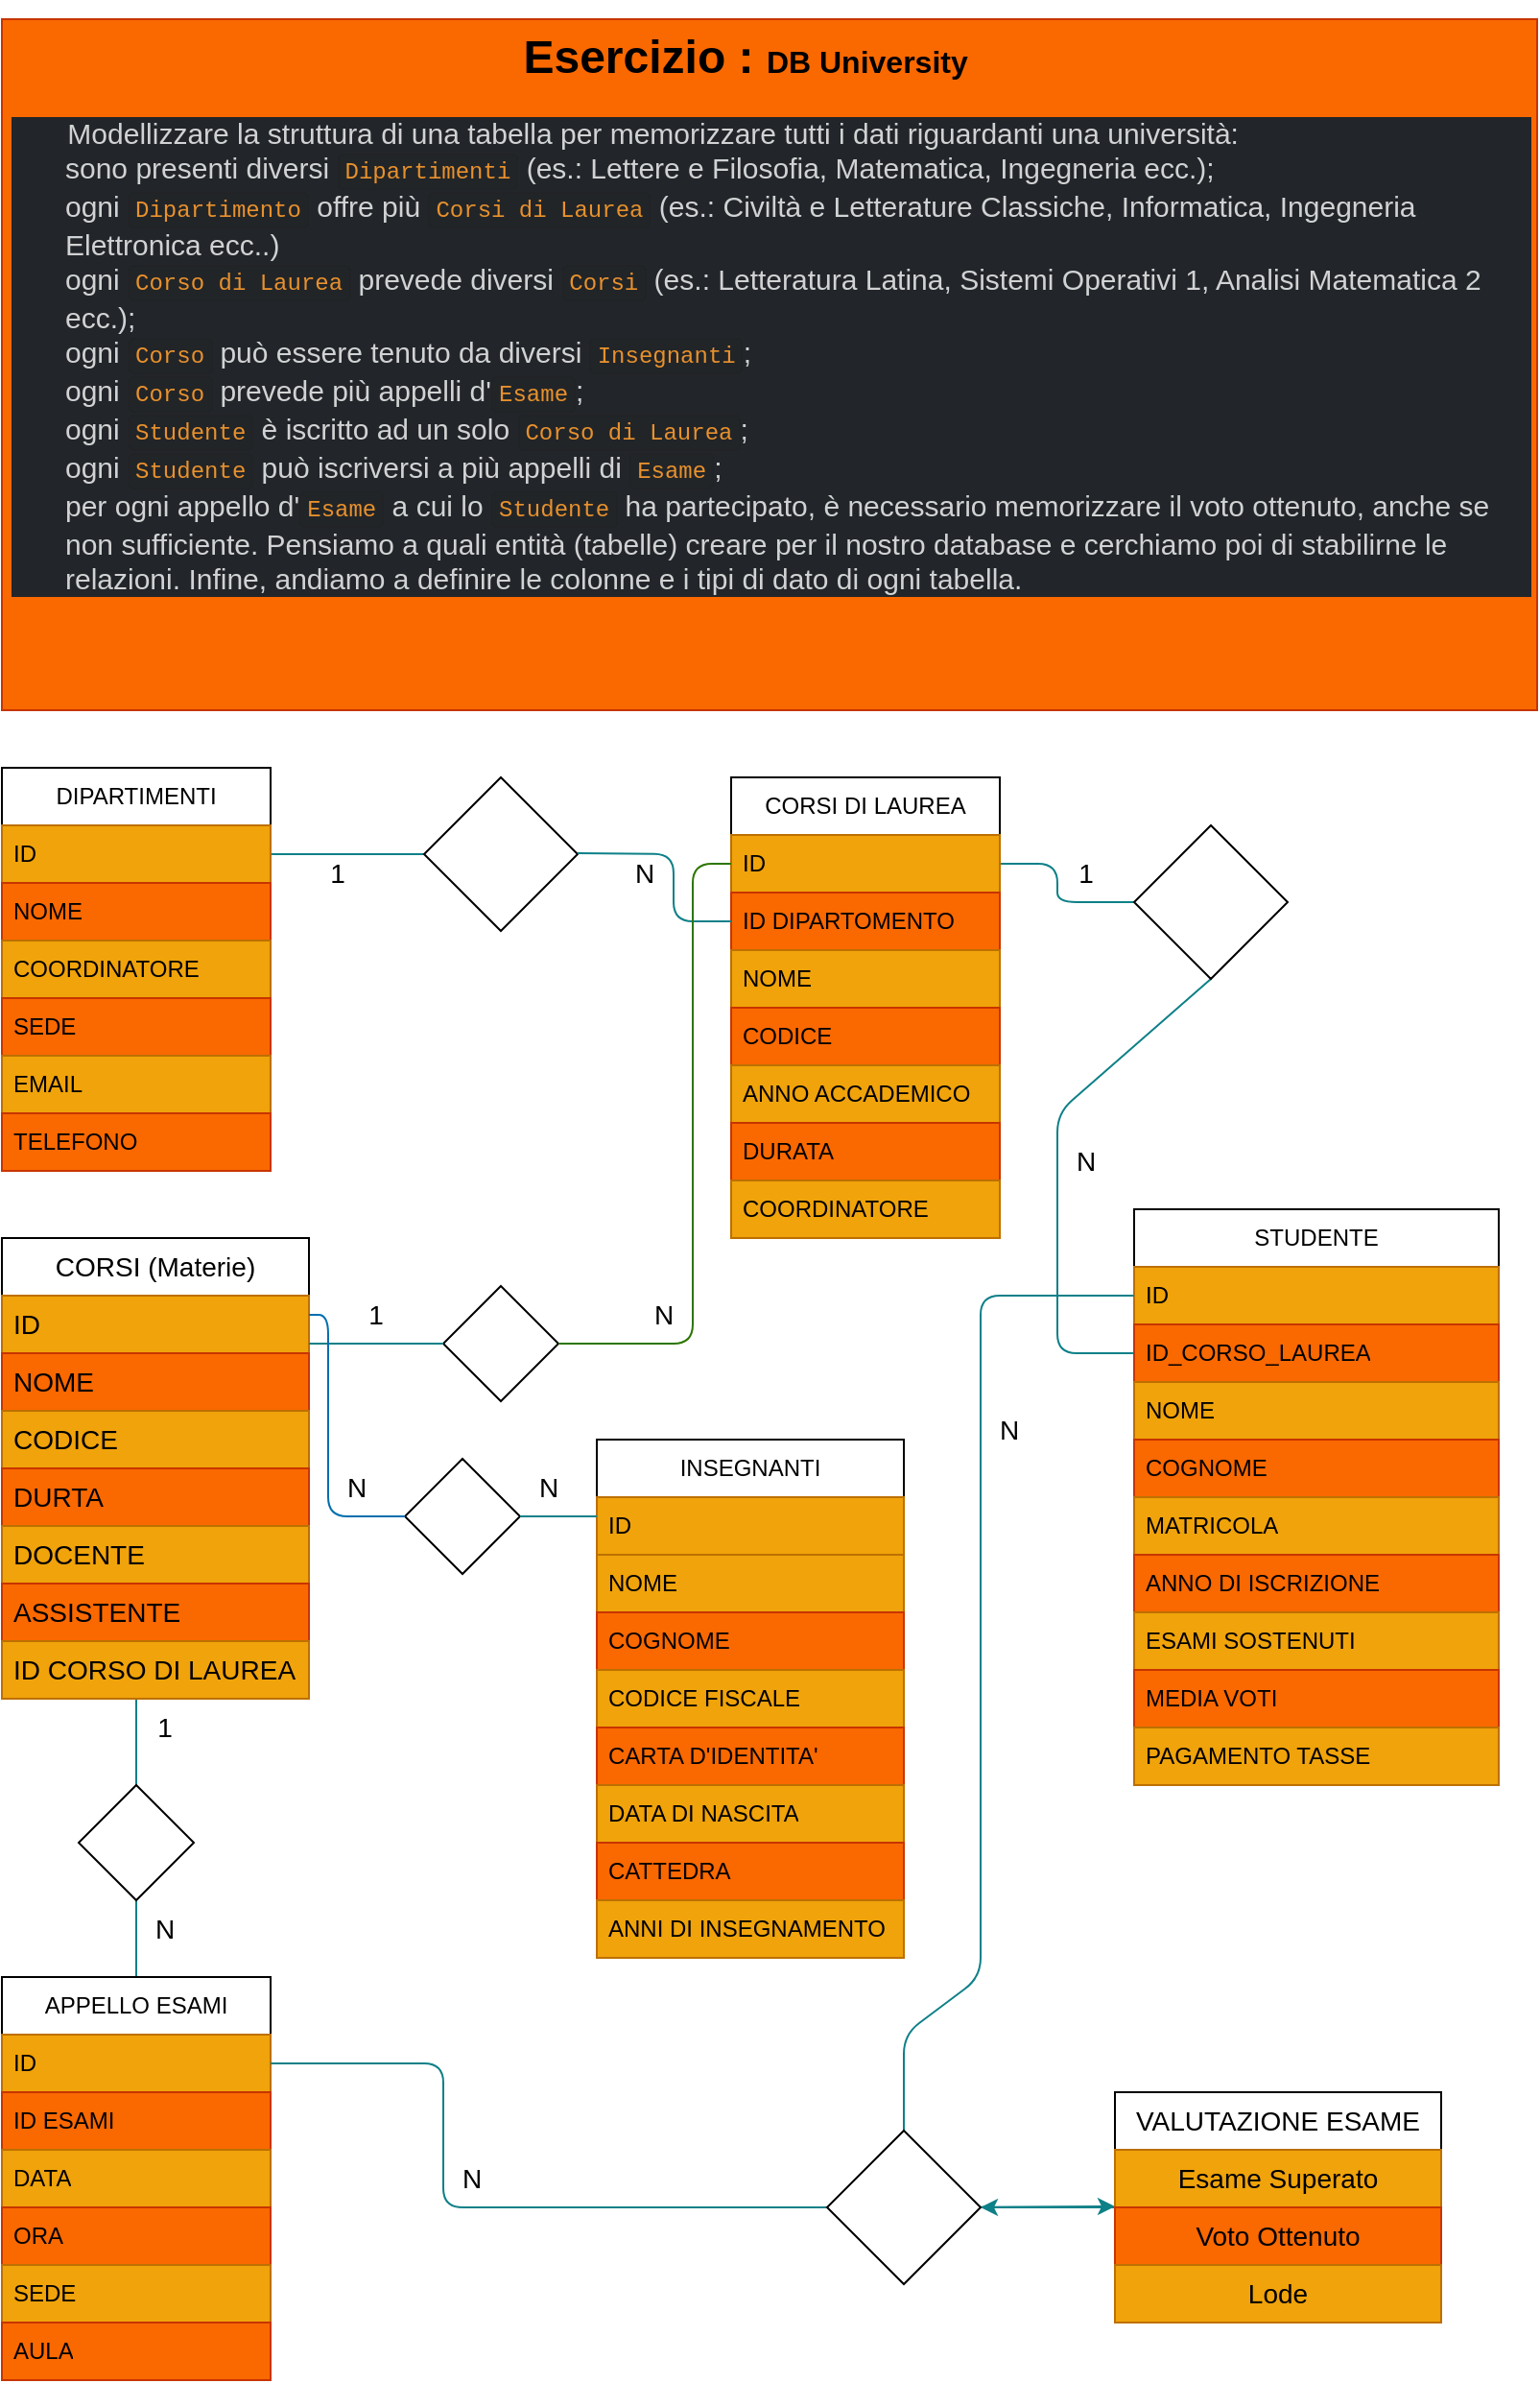 <mxfile>
    <diagram id="fTMLHT3HFaxz6WOldOXO" name="Pagina-1">
        <mxGraphModel dx="752" dy="1644" grid="1" gridSize="10" guides="1" tooltips="1" connect="1" arrows="1" fold="1" page="1" pageScale="1" pageWidth="827" pageHeight="1169" math="0" shadow="0">
            <root>
                <mxCell id="0"/>
                <mxCell id="1" parent="0"/>
                <mxCell id="81" value="" style="edgeStyle=none;html=1;fontSize=14;fillColor=#b0e3e6;strokeColor=#0e8088;entryX=0;entryY=0.5;entryDx=0;entryDy=0;endArrow=none;endFill=0;" parent="1" target="76" edge="1">
                    <mxGeometry relative="1" as="geometry">
                        <mxPoint x="530" y="60" as="sourcePoint"/>
                        <Array as="points">
                            <mxPoint x="560" y="60"/>
                            <mxPoint x="560" y="80"/>
                        </Array>
                    </mxGeometry>
                </mxCell>
                <mxCell id="3" value="CORSI DI LAUREA" style="swimlane;fontStyle=0;childLayout=stackLayout;horizontal=1;startSize=30;horizontalStack=0;resizeParent=1;resizeParentMax=0;resizeLast=0;collapsible=1;marginBottom=0;whiteSpace=wrap;html=1;" parent="1" vertex="1">
                    <mxGeometry x="390" y="15" width="140" height="240" as="geometry">
                        <mxRectangle x="350" y="10" width="150" height="30" as="alternateBounds"/>
                    </mxGeometry>
                </mxCell>
                <mxCell id="21" value="ID&lt;span style=&quot;white-space: pre;&quot;&gt;&#9;&lt;/span&gt;" style="text;strokeColor=#BD7000;fillColor=#f0a30a;align=left;verticalAlign=middle;spacingLeft=4;spacingRight=4;overflow=hidden;points=[[0,0.5],[1,0.5]];portConstraint=eastwest;rotatable=0;whiteSpace=wrap;html=1;fontColor=#000000;" parent="3" vertex="1">
                    <mxGeometry y="30" width="140" height="30" as="geometry"/>
                </mxCell>
                <mxCell id="22" value="ID DIPARTOMENTO" style="text;strokeColor=#C73500;fillColor=#fa6800;align=left;verticalAlign=middle;spacingLeft=4;spacingRight=4;overflow=hidden;points=[[0,0.5],[1,0.5]];portConstraint=eastwest;rotatable=0;whiteSpace=wrap;html=1;fontColor=#000000;" parent="3" vertex="1">
                    <mxGeometry y="60" width="140" height="30" as="geometry"/>
                </mxCell>
                <mxCell id="27" value="NOME" style="text;strokeColor=#BD7000;fillColor=#f0a30a;align=left;verticalAlign=middle;spacingLeft=4;spacingRight=4;overflow=hidden;points=[[0,0.5],[1,0.5]];portConstraint=eastwest;rotatable=0;whiteSpace=wrap;html=1;fontColor=#000000;" parent="3" vertex="1">
                    <mxGeometry y="90" width="140" height="30" as="geometry"/>
                </mxCell>
                <mxCell id="23" value="CODICE" style="text;strokeColor=#C73500;fillColor=#fa6800;align=left;verticalAlign=middle;spacingLeft=4;spacingRight=4;overflow=hidden;points=[[0,0.5],[1,0.5]];portConstraint=eastwest;rotatable=0;whiteSpace=wrap;html=1;fontColor=#000000;" parent="3" vertex="1">
                    <mxGeometry y="120" width="140" height="30" as="geometry"/>
                </mxCell>
                <mxCell id="24" value="ANNO ACCADEMICO" style="text;strokeColor=#BD7000;fillColor=#f0a30a;align=left;verticalAlign=middle;spacingLeft=4;spacingRight=4;overflow=hidden;points=[[0,0.5],[1,0.5]];portConstraint=eastwest;rotatable=0;whiteSpace=wrap;html=1;fontColor=#000000;" parent="3" vertex="1">
                    <mxGeometry y="150" width="140" height="30" as="geometry"/>
                </mxCell>
                <mxCell id="25" value="DURATA" style="text;strokeColor=#C73500;fillColor=#fa6800;align=left;verticalAlign=middle;spacingLeft=4;spacingRight=4;overflow=hidden;points=[[0,0.5],[1,0.5]];portConstraint=eastwest;rotatable=0;whiteSpace=wrap;html=1;fontColor=#000000;" parent="3" vertex="1">
                    <mxGeometry y="180" width="140" height="30" as="geometry"/>
                </mxCell>
                <mxCell id="26" value="COORDINATORE" style="text;strokeColor=#BD7000;fillColor=#f0a30a;align=left;verticalAlign=middle;spacingLeft=4;spacingRight=4;overflow=hidden;points=[[0,0.5],[1,0.5]];portConstraint=eastwest;rotatable=0;whiteSpace=wrap;html=1;fontColor=#000000;" parent="3" vertex="1">
                    <mxGeometry y="210" width="140" height="30" as="geometry"/>
                </mxCell>
                <mxCell id="72" value="" style="edgeStyle=none;html=1;fontSize=14;strokeColor=#0e8088;fillColor=#b0e3e6;exitX=1;exitY=0.5;exitDx=0;exitDy=0;entryX=0;entryY=0.5;entryDx=0;entryDy=0;endArrow=none;endFill=0;" parent="1" source="8" target="12" edge="1">
                    <mxGeometry relative="1" as="geometry">
                        <mxPoint x="150" y="80" as="sourcePoint"/>
                        <Array as="points">
                            <mxPoint x="220" y="55"/>
                        </Array>
                    </mxGeometry>
                </mxCell>
                <mxCell id="7" value="DIPARTIMENTI" style="swimlane;fontStyle=0;childLayout=stackLayout;horizontal=1;startSize=30;horizontalStack=0;resizeParent=1;resizeParentMax=0;resizeLast=0;collapsible=1;marginBottom=0;whiteSpace=wrap;html=1;" parent="1" vertex="1">
                    <mxGeometry x="10" y="10" width="140" height="210" as="geometry"/>
                </mxCell>
                <mxCell id="8" value="ID" style="text;align=left;verticalAlign=middle;spacingLeft=4;spacingRight=4;overflow=hidden;points=[[0,0.5],[1,0.5]];portConstraint=eastwest;rotatable=0;whiteSpace=wrap;html=1;fillColor=#f0a30a;fontColor=#000000;strokeColor=#BD7000;" parent="7" vertex="1">
                    <mxGeometry y="30" width="140" height="30" as="geometry"/>
                </mxCell>
                <mxCell id="10" value="NOME&lt;span style=&quot;white-space: pre;&quot;&gt;&#9;&lt;span style=&quot;white-space: pre;&quot;&gt;&#9;&lt;/span&gt;&lt;/span&gt;" style="text;align=left;verticalAlign=middle;spacingLeft=4;spacingRight=4;overflow=hidden;points=[[0,0.5],[1,0.5]];portConstraint=eastwest;rotatable=0;whiteSpace=wrap;html=1;fillColor=#fa6800;fontColor=#000000;strokeColor=#C73500;" parent="7" vertex="1">
                    <mxGeometry y="60" width="140" height="30" as="geometry"/>
                </mxCell>
                <mxCell id="5" value="COORDINATORE" style="text;strokeColor=#BD7000;fillColor=#f0a30a;align=left;verticalAlign=middle;spacingLeft=4;spacingRight=4;overflow=hidden;points=[[0,0.5],[1,0.5]];portConstraint=eastwest;rotatable=0;whiteSpace=wrap;html=1;fontColor=#000000;" parent="7" vertex="1">
                    <mxGeometry y="90" width="140" height="30" as="geometry"/>
                </mxCell>
                <mxCell id="6" value="SEDE" style="text;strokeColor=#C73500;fillColor=#fa6800;align=left;verticalAlign=middle;spacingLeft=4;spacingRight=4;overflow=hidden;points=[[0,0.5],[1,0.5]];portConstraint=eastwest;rotatable=0;whiteSpace=wrap;html=1;fontColor=#000000;" parent="7" vertex="1">
                    <mxGeometry y="120" width="140" height="30" as="geometry"/>
                </mxCell>
                <mxCell id="142" value="EMAIL" style="text;strokeColor=#BD7000;fillColor=#f0a30a;align=left;verticalAlign=middle;spacingLeft=4;spacingRight=4;overflow=hidden;points=[[0,0.5],[1,0.5]];portConstraint=eastwest;rotatable=0;whiteSpace=wrap;html=1;fontColor=#000000;" vertex="1" parent="7">
                    <mxGeometry y="150" width="140" height="30" as="geometry"/>
                </mxCell>
                <mxCell id="143" value="TELEFONO" style="text;strokeColor=#C73500;fillColor=#fa6800;align=left;verticalAlign=middle;spacingLeft=4;spacingRight=4;overflow=hidden;points=[[0,0.5],[1,0.5]];portConstraint=eastwest;rotatable=0;whiteSpace=wrap;html=1;fontColor=#000000;" vertex="1" parent="7">
                    <mxGeometry y="180" width="140" height="30" as="geometry"/>
                </mxCell>
                <mxCell id="12" value="" style="rhombus;whiteSpace=wrap;html=1;" parent="1" vertex="1">
                    <mxGeometry x="230" y="15" width="80" height="80" as="geometry"/>
                </mxCell>
                <mxCell id="14" value="INSEGNANTI" style="swimlane;fontStyle=0;childLayout=stackLayout;horizontal=1;startSize=30;horizontalStack=0;resizeParent=1;resizeParentMax=0;resizeLast=0;collapsible=1;marginBottom=0;whiteSpace=wrap;html=1;" parent="1" vertex="1">
                    <mxGeometry x="320" y="360" width="160" height="270" as="geometry"/>
                </mxCell>
                <mxCell id="15" value="ID" style="text;strokeColor=#BD7000;fillColor=#f0a30a;align=left;verticalAlign=middle;spacingLeft=4;spacingRight=4;overflow=hidden;points=[[0,0.5],[1,0.5]];portConstraint=eastwest;rotatable=0;whiteSpace=wrap;html=1;fontColor=#000000;" parent="14" vertex="1">
                    <mxGeometry y="30" width="160" height="30" as="geometry"/>
                </mxCell>
                <mxCell id="17" value="NOME" style="text;strokeColor=#BD7000;fillColor=#f0a30a;align=left;verticalAlign=middle;spacingLeft=4;spacingRight=4;overflow=hidden;points=[[0,0.5],[1,0.5]];portConstraint=eastwest;rotatable=0;whiteSpace=wrap;html=1;fontColor=#000000;" parent="14" vertex="1">
                    <mxGeometry y="60" width="160" height="30" as="geometry"/>
                </mxCell>
                <mxCell id="4" value="COGNOME" style="text;strokeColor=#C73500;fillColor=#fa6800;align=left;verticalAlign=middle;spacingLeft=4;spacingRight=4;overflow=hidden;points=[[0,0.5],[1,0.5]];portConstraint=eastwest;rotatable=0;whiteSpace=wrap;html=1;fontColor=#000000;" parent="14" vertex="1">
                    <mxGeometry y="90" width="160" height="30" as="geometry"/>
                </mxCell>
                <mxCell id="28" value="CODICE FISCALE" style="text;strokeColor=#BD7000;fillColor=#f0a30a;align=left;verticalAlign=middle;spacingLeft=4;spacingRight=4;overflow=hidden;points=[[0,0.5],[1,0.5]];portConstraint=eastwest;rotatable=0;whiteSpace=wrap;html=1;fontColor=#000000;" parent="14" vertex="1">
                    <mxGeometry y="120" width="160" height="30" as="geometry"/>
                </mxCell>
                <mxCell id="29" value="CARTA D'IDENTITA'" style="text;strokeColor=#C73500;fillColor=#fa6800;align=left;verticalAlign=middle;spacingLeft=4;spacingRight=4;overflow=hidden;points=[[0,0.5],[1,0.5]];portConstraint=eastwest;rotatable=0;whiteSpace=wrap;html=1;fontColor=#000000;" parent="14" vertex="1">
                    <mxGeometry y="150" width="160" height="30" as="geometry"/>
                </mxCell>
                <mxCell id="30" value="DATA DI NASCITA" style="text;strokeColor=#BD7000;fillColor=#f0a30a;align=left;verticalAlign=middle;spacingLeft=4;spacingRight=4;overflow=hidden;points=[[0,0.5],[1,0.5]];portConstraint=eastwest;rotatable=0;whiteSpace=wrap;html=1;fontColor=#000000;" parent="14" vertex="1">
                    <mxGeometry y="180" width="160" height="30" as="geometry"/>
                </mxCell>
                <mxCell id="31" value="CATTEDRA" style="text;strokeColor=#C73500;fillColor=#fa6800;align=left;verticalAlign=middle;spacingLeft=4;spacingRight=4;overflow=hidden;points=[[0,0.5],[1,0.5]];portConstraint=eastwest;rotatable=0;whiteSpace=wrap;html=1;fontColor=#000000;" parent="14" vertex="1">
                    <mxGeometry y="210" width="160" height="30" as="geometry"/>
                </mxCell>
                <mxCell id="32" value="ANNI DI INSEGNAMENTO" style="text;strokeColor=#BD7000;fillColor=#f0a30a;align=left;verticalAlign=middle;spacingLeft=4;spacingRight=4;overflow=hidden;points=[[0,0.5],[1,0.5]];portConstraint=eastwest;rotatable=0;whiteSpace=wrap;html=1;fontColor=#000000;" parent="14" vertex="1">
                    <mxGeometry y="240" width="160" height="30" as="geometry"/>
                </mxCell>
                <mxCell id="107" value="" style="edgeStyle=none;html=1;fontSize=14;fillColor=#b0e3e6;strokeColor=#0e8088;endArrow=none;endFill=0;" parent="1" source="34" target="105" edge="1">
                    <mxGeometry relative="1" as="geometry"/>
                </mxCell>
                <mxCell id="34" value="APPELLO ESAMI" style="swimlane;fontStyle=0;childLayout=stackLayout;horizontal=1;startSize=30;horizontalStack=0;resizeParent=1;resizeParentMax=0;resizeLast=0;collapsible=1;marginBottom=0;whiteSpace=wrap;html=1;" parent="1" vertex="1">
                    <mxGeometry x="10" y="640" width="140" height="210" as="geometry"/>
                </mxCell>
                <mxCell id="35" value="ID" style="text;strokeColor=#BD7000;fillColor=#f0a30a;align=left;verticalAlign=middle;spacingLeft=4;spacingRight=4;overflow=hidden;points=[[0,0.5],[1,0.5]];portConstraint=eastwest;rotatable=0;whiteSpace=wrap;html=1;fontColor=#000000;" parent="34" vertex="1">
                    <mxGeometry y="30" width="140" height="30" as="geometry"/>
                </mxCell>
                <mxCell id="36" value="ID ESAMI" style="text;strokeColor=#C73500;fillColor=#fa6800;align=left;verticalAlign=middle;spacingLeft=4;spacingRight=4;overflow=hidden;points=[[0,0.5],[1,0.5]];portConstraint=eastwest;rotatable=0;whiteSpace=wrap;html=1;fontColor=#000000;" parent="34" vertex="1">
                    <mxGeometry y="60" width="140" height="30" as="geometry"/>
                </mxCell>
                <mxCell id="37" value="DATA" style="text;strokeColor=#BD7000;fillColor=#f0a30a;align=left;verticalAlign=middle;spacingLeft=4;spacingRight=4;overflow=hidden;points=[[0,0.5],[1,0.5]];portConstraint=eastwest;rotatable=0;whiteSpace=wrap;html=1;fontColor=#000000;" parent="34" vertex="1">
                    <mxGeometry y="90" width="140" height="30" as="geometry"/>
                </mxCell>
                <mxCell id="38" value="ORA" style="text;strokeColor=#C73500;fillColor=#fa6800;align=left;verticalAlign=middle;spacingLeft=4;spacingRight=4;overflow=hidden;points=[[0,0.5],[1,0.5]];portConstraint=eastwest;rotatable=0;whiteSpace=wrap;html=1;fontColor=#000000;" parent="34" vertex="1">
                    <mxGeometry y="120" width="140" height="30" as="geometry"/>
                </mxCell>
                <mxCell id="39" value="SEDE" style="text;strokeColor=#BD7000;fillColor=#f0a30a;align=left;verticalAlign=middle;spacingLeft=4;spacingRight=4;overflow=hidden;points=[[0,0.5],[1,0.5]];portConstraint=eastwest;rotatable=0;whiteSpace=wrap;html=1;fontColor=#000000;" parent="34" vertex="1">
                    <mxGeometry y="150" width="140" height="30" as="geometry"/>
                </mxCell>
                <mxCell id="40" value="AULA" style="text;strokeColor=#C73500;fillColor=#fa6800;align=left;verticalAlign=middle;spacingLeft=4;spacingRight=4;overflow=hidden;points=[[0,0.5],[1,0.5]];portConstraint=eastwest;rotatable=0;whiteSpace=wrap;html=1;fontColor=#000000;" parent="34" vertex="1">
                    <mxGeometry y="180" width="140" height="30" as="geometry"/>
                </mxCell>
                <mxCell id="109" value="" style="edgeStyle=none;html=1;fontSize=14;fillColor=#b0e3e6;strokeColor=#0e8088;endArrow=none;endFill=0;exitX=0;exitY=0.5;exitDx=0;exitDy=0;" parent="1" source="43" edge="1">
                    <mxGeometry relative="1" as="geometry">
                        <mxPoint x="580" y="200" as="sourcePoint"/>
                        <mxPoint x="640" y="120" as="targetPoint"/>
                        <Array as="points">
                            <mxPoint x="560" y="315"/>
                            <mxPoint x="560" y="190"/>
                        </Array>
                    </mxGeometry>
                </mxCell>
                <mxCell id="41" value="STUDENTE" style="swimlane;fontStyle=0;childLayout=stackLayout;horizontal=1;startSize=30;horizontalStack=0;resizeParent=1;resizeParentMax=0;resizeLast=0;collapsible=1;marginBottom=0;whiteSpace=wrap;html=1;" parent="1" vertex="1">
                    <mxGeometry x="600" y="240" width="190" height="300" as="geometry"/>
                </mxCell>
                <mxCell id="42" value="ID" style="text;strokeColor=#BD7000;fillColor=#f0a30a;align=left;verticalAlign=middle;spacingLeft=4;spacingRight=4;overflow=hidden;points=[[0,0.5],[1,0.5]];portConstraint=eastwest;rotatable=0;whiteSpace=wrap;html=1;fontColor=#000000;" parent="41" vertex="1">
                    <mxGeometry y="30" width="190" height="30" as="geometry"/>
                </mxCell>
                <mxCell id="43" value="ID_CORSO_LAUREA" style="text;strokeColor=#C73500;fillColor=#fa6800;align=left;verticalAlign=middle;spacingLeft=4;spacingRight=4;overflow=hidden;points=[[0,0.5],[1,0.5]];portConstraint=eastwest;rotatable=0;whiteSpace=wrap;html=1;fontColor=#000000;" parent="41" vertex="1">
                    <mxGeometry y="60" width="190" height="30" as="geometry"/>
                </mxCell>
                <mxCell id="44" value="NOME" style="text;strokeColor=#BD7000;fillColor=#f0a30a;align=left;verticalAlign=middle;spacingLeft=4;spacingRight=4;overflow=hidden;points=[[0,0.5],[1,0.5]];portConstraint=eastwest;rotatable=0;whiteSpace=wrap;html=1;fontColor=#000000;" parent="41" vertex="1">
                    <mxGeometry y="90" width="190" height="30" as="geometry"/>
                </mxCell>
                <mxCell id="45" value="COGNOME" style="text;strokeColor=#C73500;fillColor=#fa6800;align=left;verticalAlign=middle;spacingLeft=4;spacingRight=4;overflow=hidden;points=[[0,0.5],[1,0.5]];portConstraint=eastwest;rotatable=0;whiteSpace=wrap;html=1;fontColor=#000000;" parent="41" vertex="1">
                    <mxGeometry y="120" width="190" height="30" as="geometry"/>
                </mxCell>
                <mxCell id="46" value="MATRICOLA" style="text;strokeColor=#BD7000;fillColor=#f0a30a;align=left;verticalAlign=middle;spacingLeft=4;spacingRight=4;overflow=hidden;points=[[0,0.5],[1,0.5]];portConstraint=eastwest;rotatable=0;whiteSpace=wrap;html=1;fontColor=#000000;" parent="41" vertex="1">
                    <mxGeometry y="150" width="190" height="30" as="geometry"/>
                </mxCell>
                <mxCell id="47" value="ANNO DI ISCRIZIONE" style="text;strokeColor=#C73500;fillColor=#fa6800;align=left;verticalAlign=middle;spacingLeft=4;spacingRight=4;overflow=hidden;points=[[0,0.5],[1,0.5]];portConstraint=eastwest;rotatable=0;whiteSpace=wrap;html=1;fontColor=#000000;" parent="41" vertex="1">
                    <mxGeometry y="180" width="190" height="30" as="geometry"/>
                </mxCell>
                <mxCell id="48" value="ESAMI SOSTENUTI" style="text;strokeColor=#BD7000;fillColor=#f0a30a;align=left;verticalAlign=middle;spacingLeft=4;spacingRight=4;overflow=hidden;points=[[0,0.5],[1,0.5]];portConstraint=eastwest;rotatable=0;whiteSpace=wrap;html=1;fontColor=#000000;" parent="41" vertex="1">
                    <mxGeometry y="210" width="190" height="30" as="geometry"/>
                </mxCell>
                <mxCell id="49" value="MEDIA VOTI" style="text;strokeColor=#C73500;fillColor=#fa6800;align=left;verticalAlign=middle;spacingLeft=4;spacingRight=4;overflow=hidden;points=[[0,0.5],[1,0.5]];portConstraint=eastwest;rotatable=0;whiteSpace=wrap;html=1;fontColor=#000000;" parent="41" vertex="1">
                    <mxGeometry y="240" width="190" height="30" as="geometry"/>
                </mxCell>
                <mxCell id="50" value="PAGAMENTO TASSE" style="text;strokeColor=#BD7000;fillColor=#f0a30a;align=left;verticalAlign=middle;spacingLeft=4;spacingRight=4;overflow=hidden;points=[[0,0.5],[1,0.5]];portConstraint=eastwest;rotatable=0;whiteSpace=wrap;html=1;fontColor=#000000;" parent="41" vertex="1">
                    <mxGeometry y="270" width="190" height="30" as="geometry"/>
                </mxCell>
                <mxCell id="51" value="&lt;h1&gt;&amp;nbsp; &amp;nbsp; &amp;nbsp;&lt;span style=&quot;white-space: pre;&quot;&gt;&#9;&lt;/span&gt;&lt;span style=&quot;white-space: pre;&quot;&gt;&#9;&lt;/span&gt;&lt;span style=&quot;white-space: pre;&quot;&gt;&#9;&lt;/span&gt;&lt;span style=&quot;white-space: pre;&quot;&gt;&#9;&lt;/span&gt;&lt;span style=&quot;white-space: pre;&quot;&gt;&#9;&lt;/span&gt;Esercizio : &lt;font style=&quot;font-size: 16px;&quot;&gt;DB University&lt;/font&gt;&lt;/h1&gt;&lt;div class=&quot;p-rich_text_section&quot; style=&quot;box-sizing: inherit; counter-reset: list-0 0 list-1 0 list-2 0 list-3 0 list-4 0 list-5 0 list-6 0 list-7 0 list-8 0 list-9 0; color: rgb(209, 210, 211); font-family: Slack-Lato, Slack-Fractions, appleLogo, sans-serif; font-size: 15px; font-variant-ligatures: common-ligatures; background-color: rgb(34, 37, 41);&quot;&gt;&amp;nbsp; &amp;nbsp; &amp;nbsp; &amp;nbsp;Modellizzare la struttura di una tabella per memorizzare tutti i dati riguardanti una università:&lt;br style=&quot;box-sizing: inherit;&quot;&gt;&lt;/div&gt;&lt;ul data-stringify-type=&quot;unordered-list&quot; class=&quot;p-rich_text_list p-rich_text_list__bullet&quot; data-indent=&quot;0&quot; data-border=&quot;0&quot; style=&quot;box-sizing: inherit; margin: 0px; padding: 0px; list-style-type: none; color: rgb(209, 210, 211); font-family: Slack-Lato, Slack-Fractions, appleLogo, sans-serif; font-size: 15px; font-variant-ligatures: common-ligatures; background-color: rgb(34, 37, 41);&quot;&gt;&lt;li data-stringify-indent=&quot;0&quot; data-stringify-border=&quot;0&quot; style=&quot;box-sizing: inherit; margin-bottom: 0px; list-style-type: none; margin-left: 28px;&quot;&gt;sono presenti diversi&amp;nbsp;&lt;code data-stringify-type=&quot;code&quot; class=&quot;c-mrkdwn__code&quot; style=&quot;box-sizing: inherit; background-color: rgba(var(--sk_foreground_min,29,28,29),0.04); border: 1px solid var(--saf-0); border-radius: 3px; color: rgb(232, 145, 45); padding: 2px 3px 1px; --saf-0:rgba(var(--sk_foreground_low,29,28,29),0.13); overflow-wrap: break-word; font-size: 12px; font-variant-ligatures: none; line-height: 1.5; tab-size: 4; word-break: normal; font-family: Monaco, Menlo, Consolas, &amp;quot;Courier New&amp;quot;, monospace !important;&quot;&gt;Dipartimenti&lt;/code&gt;&amp;nbsp;(es.: Lettere e Filosofia, Matematica, Ingegneria ecc.);&lt;/li&gt;&lt;li data-stringify-indent=&quot;0&quot; data-stringify-border=&quot;0&quot; style=&quot;box-sizing: inherit; margin-bottom: 0px; list-style-type: none; margin-left: 28px;&quot;&gt;ogni&amp;nbsp;&lt;code data-stringify-type=&quot;code&quot; class=&quot;c-mrkdwn__code&quot; style=&quot;box-sizing: inherit; background-color: rgba(var(--sk_foreground_min,29,28,29),0.04); border: 1px solid var(--saf-0); border-radius: 3px; color: rgb(232, 145, 45); padding: 2px 3px 1px; --saf-0:rgba(var(--sk_foreground_low,29,28,29),0.13); overflow-wrap: break-word; font-size: 12px; font-variant-ligatures: none; line-height: 1.5; tab-size: 4; word-break: normal; font-family: Monaco, Menlo, Consolas, &amp;quot;Courier New&amp;quot;, monospace !important;&quot;&gt;Dipartimento&lt;/code&gt;&amp;nbsp;offre più&amp;nbsp;&lt;code data-stringify-type=&quot;code&quot; class=&quot;c-mrkdwn__code&quot; style=&quot;box-sizing: inherit; background-color: rgba(var(--sk_foreground_min,29,28,29),0.04); border: 1px solid var(--saf-0); border-radius: 3px; color: rgb(232, 145, 45); padding: 2px 3px 1px; --saf-0:rgba(var(--sk_foreground_low,29,28,29),0.13); overflow-wrap: break-word; font-size: 12px; font-variant-ligatures: none; line-height: 1.5; tab-size: 4; word-break: normal; font-family: Monaco, Menlo, Consolas, &amp;quot;Courier New&amp;quot;, monospace !important;&quot;&gt;Corsi di Laurea&lt;/code&gt;&amp;nbsp;(es.: Civiltà e Letterature Classiche, Informatica, Ingegneria Elettronica ecc..)&lt;/li&gt;&lt;li data-stringify-indent=&quot;0&quot; data-stringify-border=&quot;0&quot; style=&quot;box-sizing: inherit; margin-bottom: 0px; list-style-type: none; margin-left: 28px;&quot;&gt;ogni&amp;nbsp;&lt;code data-stringify-type=&quot;code&quot; class=&quot;c-mrkdwn__code&quot; style=&quot;box-sizing: inherit; background-color: rgba(var(--sk_foreground_min,29,28,29),0.04); border: 1px solid var(--saf-0); border-radius: 3px; color: rgb(232, 145, 45); padding: 2px 3px 1px; --saf-0:rgba(var(--sk_foreground_low,29,28,29),0.13); overflow-wrap: break-word; font-size: 12px; font-variant-ligatures: none; line-height: 1.5; tab-size: 4; word-break: normal; font-family: Monaco, Menlo, Consolas, &amp;quot;Courier New&amp;quot;, monospace !important;&quot;&gt;Corso di Laurea&lt;/code&gt;&amp;nbsp;prevede diversi&amp;nbsp;&lt;code data-stringify-type=&quot;code&quot; class=&quot;c-mrkdwn__code&quot; style=&quot;box-sizing: inherit; background-color: rgba(var(--sk_foreground_min,29,28,29),0.04); border: 1px solid var(--saf-0); border-radius: 3px; color: rgb(232, 145, 45); padding: 2px 3px 1px; --saf-0:rgba(var(--sk_foreground_low,29,28,29),0.13); overflow-wrap: break-word; font-size: 12px; font-variant-ligatures: none; line-height: 1.5; tab-size: 4; word-break: normal; font-family: Monaco, Menlo, Consolas, &amp;quot;Courier New&amp;quot;, monospace !important;&quot;&gt;Corsi&lt;/code&gt;&amp;nbsp;(es.: Letteratura Latina, Sistemi Operativi 1, Analisi Matematica 2 ecc.);&lt;/li&gt;&lt;li data-stringify-indent=&quot;0&quot; data-stringify-border=&quot;0&quot; style=&quot;box-sizing: inherit; margin-bottom: 0px; list-style-type: none; margin-left: 28px;&quot;&gt;ogni&amp;nbsp;&lt;code data-stringify-type=&quot;code&quot; class=&quot;c-mrkdwn__code&quot; style=&quot;box-sizing: inherit; background-color: rgba(var(--sk_foreground_min,29,28,29),0.04); border: 1px solid var(--saf-0); border-radius: 3px; color: rgb(232, 145, 45); padding: 2px 3px 1px; --saf-0:rgba(var(--sk_foreground_low,29,28,29),0.13); overflow-wrap: break-word; font-size: 12px; font-variant-ligatures: none; line-height: 1.5; tab-size: 4; word-break: normal; font-family: Monaco, Menlo, Consolas, &amp;quot;Courier New&amp;quot;, monospace !important;&quot;&gt;Corso&lt;/code&gt;&amp;nbsp;può essere tenuto da diversi&amp;nbsp;&lt;code data-stringify-type=&quot;code&quot; class=&quot;c-mrkdwn__code&quot; style=&quot;box-sizing: inherit; background-color: rgba(var(--sk_foreground_min,29,28,29),0.04); border: 1px solid var(--saf-0); border-radius: 3px; color: rgb(232, 145, 45); padding: 2px 3px 1px; --saf-0:rgba(var(--sk_foreground_low,29,28,29),0.13); overflow-wrap: break-word; font-size: 12px; font-variant-ligatures: none; line-height: 1.5; tab-size: 4; word-break: normal; font-family: Monaco, Menlo, Consolas, &amp;quot;Courier New&amp;quot;, monospace !important;&quot;&gt;Insegnanti&lt;/code&gt;;&lt;/li&gt;&lt;li data-stringify-indent=&quot;0&quot; data-stringify-border=&quot;0&quot; style=&quot;box-sizing: inherit; margin-bottom: 0px; list-style-type: none; margin-left: 28px;&quot;&gt;ogni&amp;nbsp;&lt;code data-stringify-type=&quot;code&quot; class=&quot;c-mrkdwn__code&quot; style=&quot;box-sizing: inherit; background-color: rgba(var(--sk_foreground_min,29,28,29),0.04); border: 1px solid var(--saf-0); border-radius: 3px; color: rgb(232, 145, 45); padding: 2px 3px 1px; --saf-0:rgba(var(--sk_foreground_low,29,28,29),0.13); overflow-wrap: break-word; font-size: 12px; font-variant-ligatures: none; line-height: 1.5; tab-size: 4; word-break: normal; font-family: Monaco, Menlo, Consolas, &amp;quot;Courier New&amp;quot;, monospace !important;&quot;&gt;Corso&lt;/code&gt;&amp;nbsp;prevede più appelli d'&lt;code data-stringify-type=&quot;code&quot; class=&quot;c-mrkdwn__code&quot; style=&quot;box-sizing: inherit; background-color: rgba(var(--sk_foreground_min,29,28,29),0.04); border: 1px solid var(--saf-0); border-radius: 3px; color: rgb(232, 145, 45); padding: 2px 3px 1px; --saf-0:rgba(var(--sk_foreground_low,29,28,29),0.13); overflow-wrap: break-word; font-size: 12px; font-variant-ligatures: none; line-height: 1.5; tab-size: 4; word-break: normal; font-family: Monaco, Menlo, Consolas, &amp;quot;Courier New&amp;quot;, monospace !important;&quot;&gt;Esame&lt;/code&gt;;&lt;/li&gt;&lt;li data-stringify-indent=&quot;0&quot; data-stringify-border=&quot;0&quot; style=&quot;box-sizing: inherit; margin-bottom: 0px; list-style-type: none; margin-left: 28px;&quot;&gt;ogni&amp;nbsp;&lt;code data-stringify-type=&quot;code&quot; class=&quot;c-mrkdwn__code&quot; style=&quot;box-sizing: inherit; background-color: rgba(var(--sk_foreground_min,29,28,29),0.04); border: 1px solid var(--saf-0); border-radius: 3px; color: rgb(232, 145, 45); padding: 2px 3px 1px; --saf-0:rgba(var(--sk_foreground_low,29,28,29),0.13); overflow-wrap: break-word; font-size: 12px; font-variant-ligatures: none; line-height: 1.5; tab-size: 4; word-break: normal; font-family: Monaco, Menlo, Consolas, &amp;quot;Courier New&amp;quot;, monospace !important;&quot;&gt;Studente&lt;/code&gt;&amp;nbsp;è iscritto ad un solo&amp;nbsp;&lt;code data-stringify-type=&quot;code&quot; class=&quot;c-mrkdwn__code&quot; style=&quot;box-sizing: inherit; background-color: rgba(var(--sk_foreground_min,29,28,29),0.04); border: 1px solid var(--saf-0); border-radius: 3px; color: rgb(232, 145, 45); padding: 2px 3px 1px; --saf-0:rgba(var(--sk_foreground_low,29,28,29),0.13); overflow-wrap: break-word; font-size: 12px; font-variant-ligatures: none; line-height: 1.5; tab-size: 4; word-break: normal; font-family: Monaco, Menlo, Consolas, &amp;quot;Courier New&amp;quot;, monospace !important;&quot;&gt;Corso di Laurea&lt;/code&gt;;&lt;/li&gt;&lt;li data-stringify-indent=&quot;0&quot; data-stringify-border=&quot;0&quot; style=&quot;box-sizing: inherit; margin-bottom: 0px; list-style-type: none; margin-left: 28px;&quot;&gt;ogni&amp;nbsp;&lt;code data-stringify-type=&quot;code&quot; class=&quot;c-mrkdwn__code&quot; style=&quot;box-sizing: inherit; background-color: rgba(var(--sk_foreground_min,29,28,29),0.04); border: 1px solid var(--saf-0); border-radius: 3px; color: rgb(232, 145, 45); padding: 2px 3px 1px; --saf-0:rgba(var(--sk_foreground_low,29,28,29),0.13); overflow-wrap: break-word; font-size: 12px; font-variant-ligatures: none; line-height: 1.5; tab-size: 4; word-break: normal; font-family: Monaco, Menlo, Consolas, &amp;quot;Courier New&amp;quot;, monospace !important;&quot;&gt;Studente&lt;/code&gt;&amp;nbsp;può iscriversi a più appelli di&amp;nbsp;&lt;code data-stringify-type=&quot;code&quot; class=&quot;c-mrkdwn__code&quot; style=&quot;box-sizing: inherit; background-color: rgba(var(--sk_foreground_min,29,28,29),0.04); border: 1px solid var(--saf-0); border-radius: 3px; color: rgb(232, 145, 45); padding: 2px 3px 1px; --saf-0:rgba(var(--sk_foreground_low,29,28,29),0.13); overflow-wrap: break-word; font-size: 12px; font-variant-ligatures: none; line-height: 1.5; tab-size: 4; word-break: normal; font-family: Monaco, Menlo, Consolas, &amp;quot;Courier New&amp;quot;, monospace !important;&quot;&gt;Esame&lt;/code&gt;;&lt;/li&gt;&lt;li data-stringify-indent=&quot;0&quot; data-stringify-border=&quot;0&quot; style=&quot;box-sizing: inherit; margin-bottom: 0px; list-style-type: none; margin-left: 28px;&quot;&gt;per ogni appello d'&lt;code data-stringify-type=&quot;code&quot; class=&quot;c-mrkdwn__code&quot; style=&quot;box-sizing: inherit; background-color: rgba(var(--sk_foreground_min,29,28,29),0.04); border: 1px solid var(--saf-0); border-radius: 3px; color: rgb(232, 145, 45); padding: 2px 3px 1px; --saf-0:rgba(var(--sk_foreground_low,29,28,29),0.13); overflow-wrap: break-word; font-size: 12px; font-variant-ligatures: none; line-height: 1.5; tab-size: 4; word-break: normal; font-family: Monaco, Menlo, Consolas, &amp;quot;Courier New&amp;quot;, monospace !important;&quot;&gt;Esame&lt;/code&gt;&amp;nbsp;a cui lo&amp;nbsp;&lt;code data-stringify-type=&quot;code&quot; class=&quot;c-mrkdwn__code&quot; style=&quot;box-sizing: inherit; background-color: rgba(var(--sk_foreground_min,29,28,29),0.04); border: 1px solid var(--saf-0); border-radius: 3px; color: rgb(232, 145, 45); padding: 2px 3px 1px; --saf-0:rgba(var(--sk_foreground_low,29,28,29),0.13); overflow-wrap: break-word; font-size: 12px; font-variant-ligatures: none; line-height: 1.5; tab-size: 4; word-break: normal; font-family: Monaco, Menlo, Consolas, &amp;quot;Courier New&amp;quot;, monospace !important;&quot;&gt;Studente&lt;/code&gt;&amp;nbsp;ha partecipato, è necessario memorizzare il voto ottenuto, anche se non sufficiente. Pensiamo a quali entità (tabelle) creare per il nostro database e cerchiamo poi di stabilirne le relazioni. Infine, andiamo a definire le colonne e i tipi di dato di ogni tabella.&lt;/li&gt;&lt;/ul&gt;" style="text;html=1;spacing=5;spacingTop=-20;whiteSpace=wrap;overflow=hidden;rounded=0;fillColor=#fa6800;strokeColor=#C73500;fontColor=#000000;" parent="1" vertex="1">
                    <mxGeometry x="10" y="-380" width="800" height="360" as="geometry"/>
                </mxCell>
                <mxCell id="74" value="1" style="text;html=1;strokeColor=none;fillColor=none;align=center;verticalAlign=middle;whiteSpace=wrap;rounded=0;fontSize=14;" parent="1" vertex="1">
                    <mxGeometry x="170" y="50" width="30" height="30" as="geometry"/>
                </mxCell>
                <mxCell id="75" value="N" style="text;html=1;strokeColor=none;fillColor=none;align=center;verticalAlign=middle;whiteSpace=wrap;rounded=0;fontSize=14;" parent="1" vertex="1">
                    <mxGeometry x="330" y="50" width="30" height="30" as="geometry"/>
                </mxCell>
                <mxCell id="76" value="" style="rhombus;whiteSpace=wrap;html=1;fontSize=14;" parent="1" vertex="1">
                    <mxGeometry x="600" y="40" width="80" height="80" as="geometry"/>
                </mxCell>
                <mxCell id="106" value="" style="edgeStyle=none;html=1;fontSize=14;fillColor=#b0e3e6;strokeColor=#0e8088;endArrow=none;endFill=0;exitX=0;exitY=0;exitDx=0;exitDy=0;" parent="1" source="132" target="105" edge="1">
                    <mxGeometry relative="1" as="geometry"/>
                </mxCell>
                <mxCell id="77" value="CORSI (Materie)" style="swimlane;fontStyle=0;childLayout=stackLayout;horizontal=1;startSize=30;horizontalStack=0;resizeParent=1;resizeParentMax=0;resizeLast=0;collapsible=1;marginBottom=0;whiteSpace=wrap;html=1;fontSize=14;fillStyle=auto;" parent="1" vertex="1">
                    <mxGeometry x="10" y="255" width="160" height="240" as="geometry"/>
                </mxCell>
                <mxCell id="78" value="ID" style="text;strokeColor=#BD7000;fillColor=#f0a30a;align=left;verticalAlign=middle;spacingLeft=4;spacingRight=4;overflow=hidden;points=[[0,0.5],[1,0.5]];portConstraint=eastwest;rotatable=0;whiteSpace=wrap;html=1;fontSize=14;fontColor=#000000;" parent="77" vertex="1">
                    <mxGeometry y="30" width="160" height="30" as="geometry"/>
                </mxCell>
                <mxCell id="80" value="NOME" style="text;strokeColor=#C73500;fillColor=#fa6800;align=left;verticalAlign=middle;spacingLeft=4;spacingRight=4;overflow=hidden;points=[[0,0.5],[1,0.5]];portConstraint=eastwest;rotatable=0;whiteSpace=wrap;html=1;fontSize=14;fontColor=#000000;" parent="77" vertex="1">
                    <mxGeometry y="60" width="160" height="30" as="geometry"/>
                </mxCell>
                <mxCell id="84" value="CODICE" style="text;strokeColor=#BD7000;fillColor=#f0a30a;align=left;verticalAlign=middle;spacingLeft=4;spacingRight=4;overflow=hidden;points=[[0,0.5],[1,0.5]];portConstraint=eastwest;rotatable=0;whiteSpace=wrap;html=1;fontSize=14;fontColor=#000000;" parent="77" vertex="1">
                    <mxGeometry y="90" width="160" height="30" as="geometry"/>
                </mxCell>
                <mxCell id="85" value="DURTA" style="text;strokeColor=#C73500;fillColor=#fa6800;align=left;verticalAlign=middle;spacingLeft=4;spacingRight=4;overflow=hidden;points=[[0,0.5],[1,0.5]];portConstraint=eastwest;rotatable=0;whiteSpace=wrap;html=1;fontSize=14;fontColor=#000000;" parent="77" vertex="1">
                    <mxGeometry y="120" width="160" height="30" as="geometry"/>
                </mxCell>
                <mxCell id="83" value="DOCENTE" style="text;strokeColor=#BD7000;fillColor=#f0a30a;align=left;verticalAlign=middle;spacingLeft=4;spacingRight=4;overflow=hidden;points=[[0,0.5],[1,0.5]];portConstraint=eastwest;rotatable=0;whiteSpace=wrap;html=1;fontSize=14;fontColor=#000000;" parent="77" vertex="1">
                    <mxGeometry y="150" width="160" height="30" as="geometry"/>
                </mxCell>
                <mxCell id="86" value="ASSISTENTE" style="text;strokeColor=#C73500;fillColor=#fa6800;align=left;verticalAlign=middle;spacingLeft=4;spacingRight=4;overflow=hidden;points=[[0,0.5],[1,0.5]];portConstraint=eastwest;rotatable=0;whiteSpace=wrap;html=1;fontSize=14;fontColor=#000000;" parent="77" vertex="1">
                    <mxGeometry y="180" width="160" height="30" as="geometry"/>
                </mxCell>
                <mxCell id="145" value="ID CORSO DI LAUREA" style="text;strokeColor=#BD7000;fillColor=#f0a30a;align=left;verticalAlign=middle;spacingLeft=4;spacingRight=4;overflow=hidden;points=[[0,0.5],[1,0.5]];portConstraint=eastwest;rotatable=0;whiteSpace=wrap;html=1;fontSize=14;fontColor=#000000;" vertex="1" parent="77">
                    <mxGeometry y="210" width="160" height="30" as="geometry"/>
                </mxCell>
                <mxCell id="87" value="" style="rhombus;whiteSpace=wrap;html=1;fontSize=14;" parent="1" vertex="1">
                    <mxGeometry x="240" y="280" width="60" height="60" as="geometry"/>
                </mxCell>
                <mxCell id="98" value="" style="rhombus;whiteSpace=wrap;html=1;fontSize=14;" parent="1" vertex="1">
                    <mxGeometry x="220" y="370" width="60" height="60" as="geometry"/>
                </mxCell>
                <mxCell id="127" style="edgeStyle=none;html=1;fontSize=14;fillColor=#b0e3e6;strokeColor=#0e8088;entryX=1;entryY=0.5;entryDx=0;entryDy=0;exitX=0;exitY=0.5;exitDx=0;exitDy=0;endArrow=none;endFill=0;" parent="1" source="102" target="35" edge="1">
                    <mxGeometry relative="1" as="geometry">
                        <mxPoint x="150" y="760" as="targetPoint"/>
                        <Array as="points">
                            <mxPoint x="240" y="760"/>
                            <mxPoint x="240" y="685"/>
                        </Array>
                    </mxGeometry>
                </mxCell>
                <mxCell id="128" style="edgeStyle=none;html=1;fontSize=14;fillColor=#b0e3e6;strokeColor=#0e8088;endArrow=none;endFill=0;entryX=0;entryY=0.5;entryDx=0;entryDy=0;" parent="1" source="102" target="42" edge="1">
                    <mxGeometry relative="1" as="geometry">
                        <Array as="points">
                            <mxPoint x="480" y="670"/>
                            <mxPoint x="520" y="640"/>
                            <mxPoint x="520" y="440"/>
                            <mxPoint x="520" y="285"/>
                        </Array>
                        <mxPoint x="600" y="260" as="targetPoint"/>
                    </mxGeometry>
                </mxCell>
                <mxCell id="129" style="edgeStyle=none;html=1;fontSize=14;entryX=0;entryY=-0.017;entryDx=0;entryDy=0;entryPerimeter=0;fillColor=#b0e3e6;strokeColor=#0e8088;" parent="1" source="102" target="138" edge="1">
                    <mxGeometry relative="1" as="geometry">
                        <mxPoint x="585.7" y="758.8" as="targetPoint"/>
                    </mxGeometry>
                </mxCell>
                <mxCell id="102" value="" style="rhombus;whiteSpace=wrap;html=1;fontSize=14;" parent="1" vertex="1">
                    <mxGeometry x="440" y="720" width="80" height="80" as="geometry"/>
                </mxCell>
                <mxCell id="105" value="" style="rhombus;whiteSpace=wrap;html=1;fontSize=14;" parent="1" vertex="1">
                    <mxGeometry x="50" y="540" width="60" height="60" as="geometry"/>
                </mxCell>
                <mxCell id="110" style="edgeStyle=none;html=1;fontSize=14;fillColor=#b0e3e6;strokeColor=#0e8088;exitX=0;exitY=0.5;exitDx=0;exitDy=0;endArrow=none;endFill=0;" parent="1" source="22" edge="1">
                    <mxGeometry relative="1" as="geometry">
                        <mxPoint x="390" y="54.5" as="sourcePoint"/>
                        <mxPoint x="310" y="54.5" as="targetPoint"/>
                        <Array as="points">
                            <mxPoint x="360" y="90"/>
                            <mxPoint x="360" y="55"/>
                        </Array>
                    </mxGeometry>
                </mxCell>
                <mxCell id="113" value="1" style="text;html=1;strokeColor=none;fillColor=none;align=center;verticalAlign=middle;whiteSpace=wrap;rounded=0;fontSize=14;" parent="1" vertex="1">
                    <mxGeometry x="560" y="50" width="30" height="30" as="geometry"/>
                </mxCell>
                <mxCell id="114" value="N" style="text;html=1;strokeColor=none;fillColor=none;align=center;verticalAlign=middle;whiteSpace=wrap;rounded=0;fontSize=14;" parent="1" vertex="1">
                    <mxGeometry x="560" y="200" width="30" height="30" as="geometry"/>
                </mxCell>
                <mxCell id="116" style="edgeStyle=none;html=1;fontSize=14;fillColor=#60a917;strokeColor=#2D7600;exitX=0;exitY=0.5;exitDx=0;exitDy=0;endArrow=none;endFill=0;" parent="1" source="21" target="87" edge="1">
                    <mxGeometry relative="1" as="geometry">
                        <Array as="points">
                            <mxPoint x="370" y="60"/>
                            <mxPoint x="370" y="170"/>
                            <mxPoint x="370" y="310"/>
                        </Array>
                    </mxGeometry>
                </mxCell>
                <mxCell id="117" style="edgeStyle=none;html=1;entryX=0;entryY=0.5;entryDx=0;entryDy=0;fontSize=14;fillColor=#b0e3e6;strokeColor=#0e8088;endArrow=none;endFill=0;" parent="1" target="87" edge="1">
                    <mxGeometry relative="1" as="geometry">
                        <mxPoint x="170" y="310" as="sourcePoint"/>
                    </mxGeometry>
                </mxCell>
                <mxCell id="118" value="N" style="text;html=1;strokeColor=none;fillColor=none;align=center;verticalAlign=middle;whiteSpace=wrap;rounded=0;fontSize=14;" parent="1" vertex="1">
                    <mxGeometry x="340" y="280" width="30" height="30" as="geometry"/>
                </mxCell>
                <mxCell id="119" value="1" style="text;html=1;strokeColor=none;fillColor=none;align=center;verticalAlign=middle;whiteSpace=wrap;rounded=0;fontSize=14;" parent="1" vertex="1">
                    <mxGeometry x="190" y="280" width="30" height="30" as="geometry"/>
                </mxCell>
                <mxCell id="125" style="edgeStyle=none;html=1;entryX=0;entryY=0.5;entryDx=0;entryDy=0;fontSize=14;fillColor=#1ba1e2;strokeColor=#006EAF;endArrow=none;endFill=0;" parent="1" target="98" edge="1">
                    <mxGeometry relative="1" as="geometry">
                        <mxPoint x="170" y="295" as="sourcePoint"/>
                        <Array as="points">
                            <mxPoint x="180" y="295"/>
                            <mxPoint x="180" y="360"/>
                            <mxPoint x="180" y="400"/>
                        </Array>
                    </mxGeometry>
                </mxCell>
                <mxCell id="126" style="edgeStyle=none;html=1;entryX=1;entryY=0.5;entryDx=0;entryDy=0;fontSize=14;fillColor=#b0e3e6;strokeColor=#0e8088;endArrow=none;endFill=0;" parent="1" target="98" edge="1">
                    <mxGeometry relative="1" as="geometry">
                        <mxPoint x="320" y="400" as="sourcePoint"/>
                    </mxGeometry>
                </mxCell>
                <mxCell id="130" value="N" style="text;html=1;strokeColor=none;fillColor=none;align=center;verticalAlign=middle;whiteSpace=wrap;rounded=0;fontSize=14;" parent="1" vertex="1">
                    <mxGeometry x="240" y="730" width="30" height="30" as="geometry"/>
                </mxCell>
                <mxCell id="131" value="N" style="text;html=1;strokeColor=none;fillColor=none;align=center;verticalAlign=middle;whiteSpace=wrap;rounded=0;fontSize=14;" parent="1" vertex="1">
                    <mxGeometry x="80" y="600" width="30" height="30" as="geometry"/>
                </mxCell>
                <mxCell id="132" value="1" style="text;html=1;strokeColor=none;fillColor=none;align=center;verticalAlign=middle;whiteSpace=wrap;rounded=0;fontSize=14;" parent="1" vertex="1">
                    <mxGeometry x="80" y="495" width="30" height="30" as="geometry"/>
                </mxCell>
                <mxCell id="133" value="N" style="text;html=1;strokeColor=none;fillColor=none;align=center;verticalAlign=middle;whiteSpace=wrap;rounded=0;fontSize=14;" parent="1" vertex="1">
                    <mxGeometry x="180" y="370" width="30" height="30" as="geometry"/>
                </mxCell>
                <mxCell id="134" value="N" style="text;html=1;strokeColor=none;fillColor=none;align=center;verticalAlign=middle;whiteSpace=wrap;rounded=0;fontSize=14;" parent="1" vertex="1">
                    <mxGeometry x="280" y="370" width="30" height="30" as="geometry"/>
                </mxCell>
                <mxCell id="135" value="N" style="text;html=1;strokeColor=none;fillColor=none;align=center;verticalAlign=middle;whiteSpace=wrap;rounded=0;fontSize=14;" parent="1" vertex="1">
                    <mxGeometry x="520" y="340" width="30" height="30" as="geometry"/>
                </mxCell>
                <mxCell id="141" value="" style="edgeStyle=none;html=1;fontSize=14;fillColor=#b0e3e6;strokeColor=#0e8088;" parent="1" source="136" target="102" edge="1">
                    <mxGeometry relative="1" as="geometry">
                        <Array as="points"/>
                    </mxGeometry>
                </mxCell>
                <mxCell id="136" value="VALUTAZIONE ESAME" style="swimlane;fontStyle=0;childLayout=stackLayout;horizontal=1;startSize=30;horizontalStack=0;resizeParent=1;resizeParentMax=0;resizeLast=0;collapsible=1;marginBottom=0;whiteSpace=wrap;html=1;fontSize=14;" parent="1" vertex="1">
                    <mxGeometry x="590" y="700" width="170" height="120" as="geometry"/>
                </mxCell>
                <mxCell id="137" value="Esame Superato" style="text;strokeColor=#BD7000;fillColor=#f0a30a;align=center;verticalAlign=middle;spacingLeft=4;spacingRight=4;overflow=hidden;points=[[0,0.5],[1,0.5]];portConstraint=eastwest;rotatable=0;whiteSpace=wrap;html=1;fontSize=14;fontColor=#000000;" parent="136" vertex="1">
                    <mxGeometry y="30" width="170" height="30" as="geometry"/>
                </mxCell>
                <mxCell id="138" value="Voto Ottenuto" style="text;strokeColor=#C73500;fillColor=#fa6800;align=center;verticalAlign=middle;spacingLeft=4;spacingRight=4;overflow=hidden;points=[[0,0.5],[1,0.5]];portConstraint=eastwest;rotatable=0;whiteSpace=wrap;html=1;fontSize=14;fontColor=#000000;" parent="136" vertex="1">
                    <mxGeometry y="60" width="170" height="30" as="geometry"/>
                </mxCell>
                <mxCell id="139" value="Lode" style="text;strokeColor=#BD7000;fillColor=#f0a30a;align=center;verticalAlign=middle;spacingLeft=4;spacingRight=4;overflow=hidden;points=[[0,0.5],[1,0.5]];portConstraint=eastwest;rotatable=0;whiteSpace=wrap;html=1;fontSize=14;fontColor=#000000;" parent="136" vertex="1">
                    <mxGeometry y="90" width="170" height="30" as="geometry"/>
                </mxCell>
            </root>
        </mxGraphModel>
    </diagram>
</mxfile>